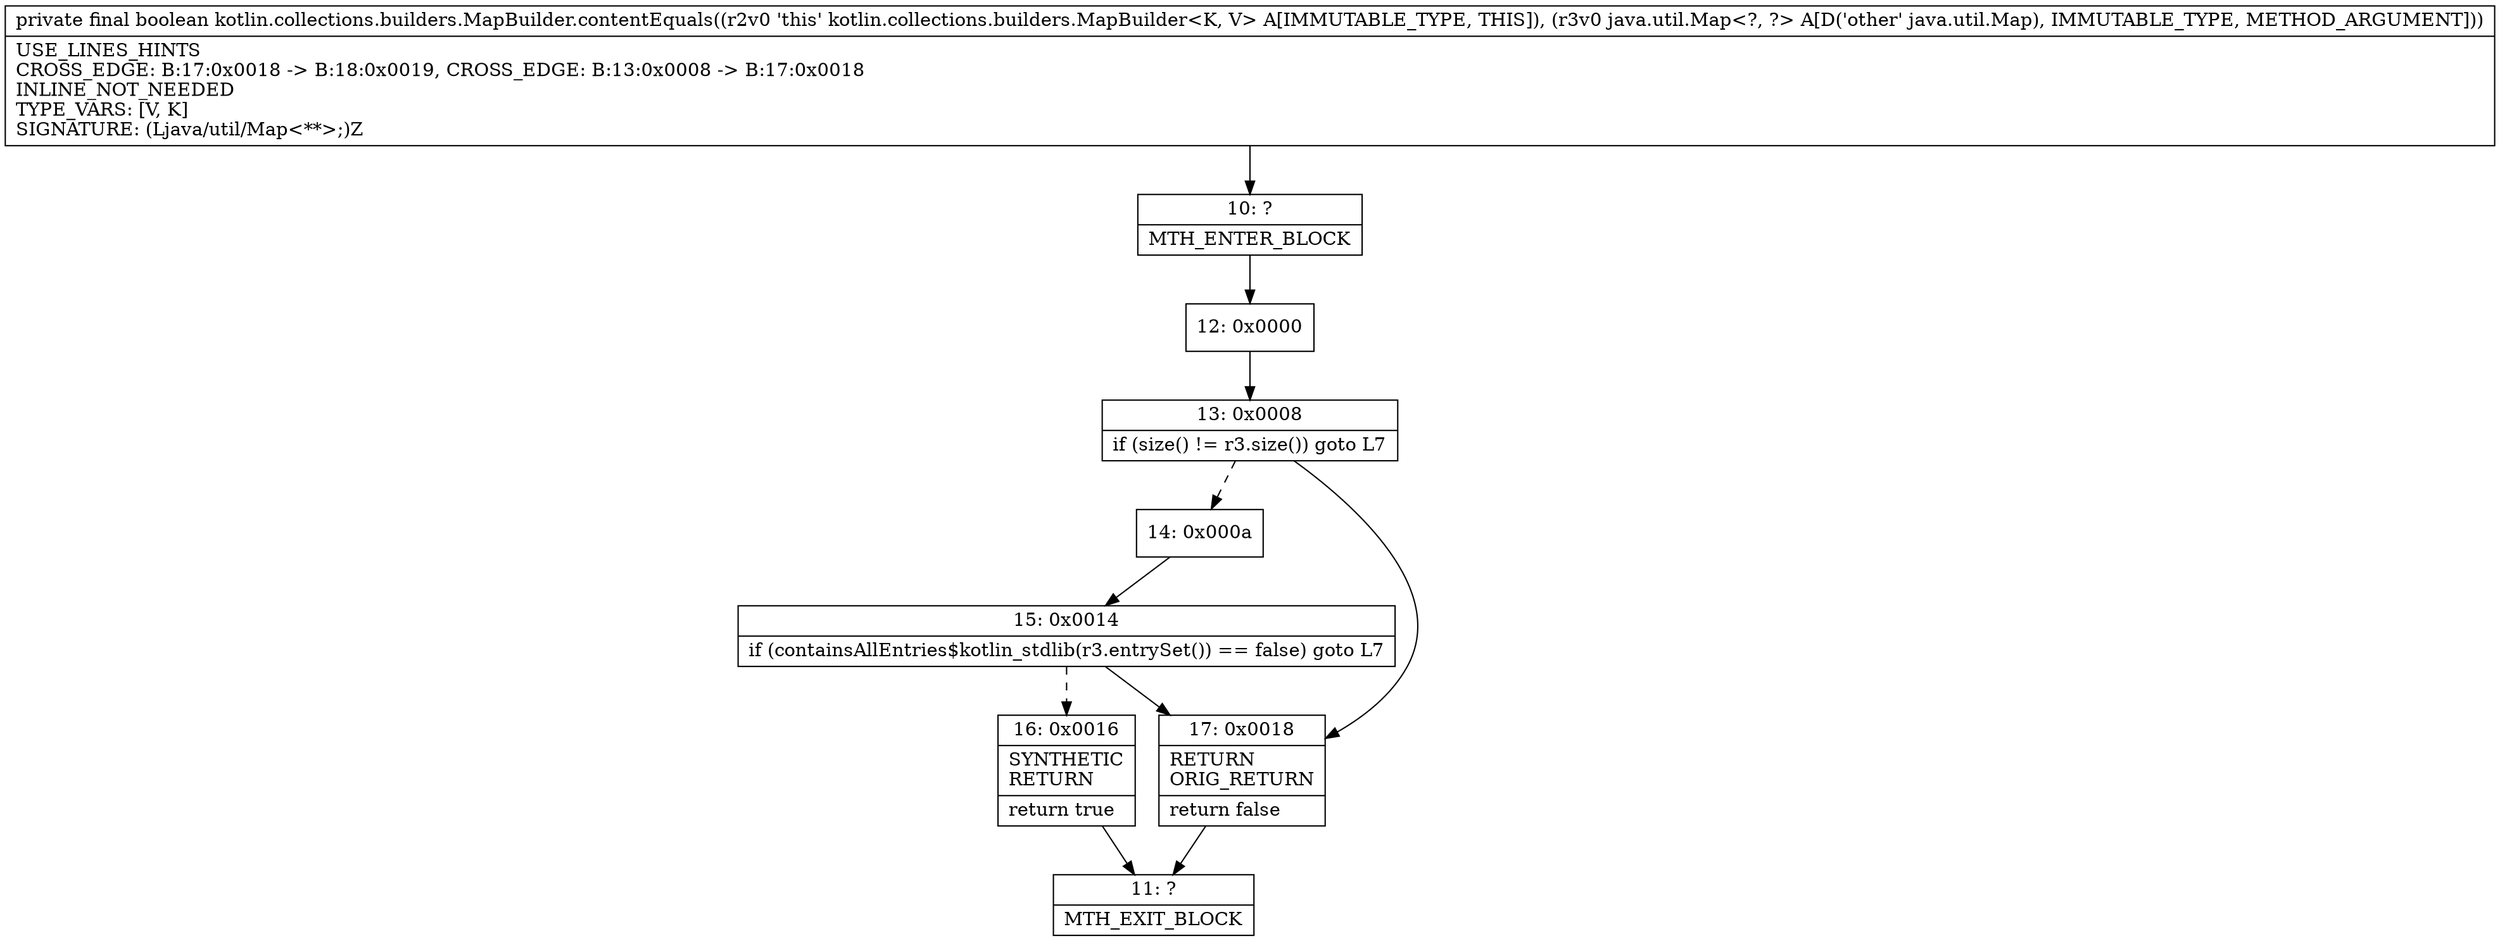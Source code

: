 digraph "CFG forkotlin.collections.builders.MapBuilder.contentEquals(Ljava\/util\/Map;)Z" {
Node_10 [shape=record,label="{10\:\ ?|MTH_ENTER_BLOCK\l}"];
Node_12 [shape=record,label="{12\:\ 0x0000}"];
Node_13 [shape=record,label="{13\:\ 0x0008|if (size() != r3.size()) goto L7\l}"];
Node_14 [shape=record,label="{14\:\ 0x000a}"];
Node_15 [shape=record,label="{15\:\ 0x0014|if (containsAllEntries$kotlin_stdlib(r3.entrySet()) == false) goto L7\l}"];
Node_16 [shape=record,label="{16\:\ 0x0016|SYNTHETIC\lRETURN\l|return true\l}"];
Node_11 [shape=record,label="{11\:\ ?|MTH_EXIT_BLOCK\l}"];
Node_17 [shape=record,label="{17\:\ 0x0018|RETURN\lORIG_RETURN\l|return false\l}"];
MethodNode[shape=record,label="{private final boolean kotlin.collections.builders.MapBuilder.contentEquals((r2v0 'this' kotlin.collections.builders.MapBuilder\<K, V\> A[IMMUTABLE_TYPE, THIS]), (r3v0 java.util.Map\<?, ?\> A[D('other' java.util.Map), IMMUTABLE_TYPE, METHOD_ARGUMENT]))  | USE_LINES_HINTS\lCROSS_EDGE: B:17:0x0018 \-\> B:18:0x0019, CROSS_EDGE: B:13:0x0008 \-\> B:17:0x0018\lINLINE_NOT_NEEDED\lTYPE_VARS: [V, K]\lSIGNATURE: (Ljava\/util\/Map\<**\>;)Z\l}"];
MethodNode -> Node_10;Node_10 -> Node_12;
Node_12 -> Node_13;
Node_13 -> Node_14[style=dashed];
Node_13 -> Node_17;
Node_14 -> Node_15;
Node_15 -> Node_16[style=dashed];
Node_15 -> Node_17;
Node_16 -> Node_11;
Node_17 -> Node_11;
}

